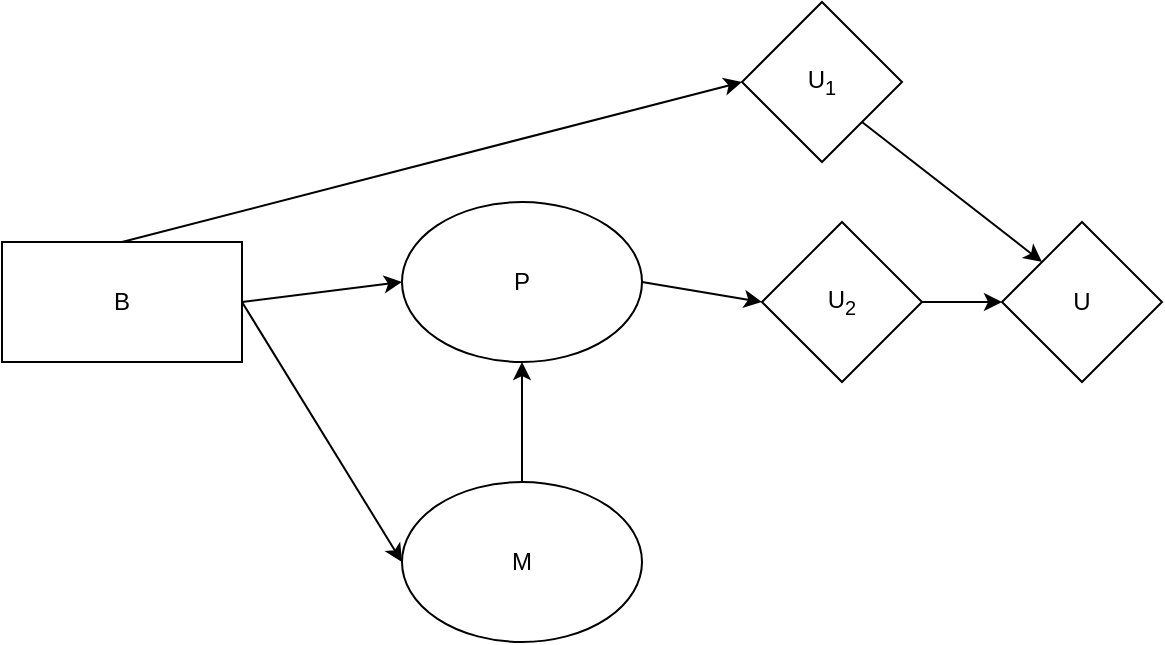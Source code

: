 <mxfile version="14.4.3" type="device"><diagram id="1ucZwXerYBlu7kH0Li07" name="Page-1"><mxGraphModel dx="946" dy="725" grid="1" gridSize="10" guides="1" tooltips="1" connect="1" arrows="1" fold="1" page="1" pageScale="1" pageWidth="827" pageHeight="1169" math="0" shadow="0"><root><mxCell id="0"/><mxCell id="1" parent="0"/><mxCell id="eJWiHpnyuxuMTedTgJG_-1" value="B" style="rounded=0;whiteSpace=wrap;html=1;" vertex="1" parent="1"><mxGeometry x="230" y="130" width="120" height="60" as="geometry"/></mxCell><mxCell id="eJWiHpnyuxuMTedTgJG_-2" value="P" style="ellipse;whiteSpace=wrap;html=1;" vertex="1" parent="1"><mxGeometry x="430" y="110" width="120" height="80" as="geometry"/></mxCell><mxCell id="eJWiHpnyuxuMTedTgJG_-3" value="M" style="ellipse;whiteSpace=wrap;html=1;" vertex="1" parent="1"><mxGeometry x="430" y="250" width="120" height="80" as="geometry"/></mxCell><mxCell id="eJWiHpnyuxuMTedTgJG_-4" value="U" style="rhombus;whiteSpace=wrap;html=1;" vertex="1" parent="1"><mxGeometry x="730" y="120" width="80" height="80" as="geometry"/></mxCell><mxCell id="eJWiHpnyuxuMTedTgJG_-5" value="U&lt;sub&gt;1&lt;/sub&gt;" style="rhombus;whiteSpace=wrap;html=1;" vertex="1" parent="1"><mxGeometry x="600" y="10" width="80" height="80" as="geometry"/></mxCell><mxCell id="eJWiHpnyuxuMTedTgJG_-6" value="U&lt;sub&gt;2&lt;/sub&gt;" style="rhombus;whiteSpace=wrap;html=1;" vertex="1" parent="1"><mxGeometry x="610" y="120" width="80" height="80" as="geometry"/></mxCell><mxCell id="eJWiHpnyuxuMTedTgJG_-7" value="" style="endArrow=classic;html=1;exitX=0.5;exitY=0;exitDx=0;exitDy=0;entryX=0.5;entryY=1;entryDx=0;entryDy=0;" edge="1" parent="1" source="eJWiHpnyuxuMTedTgJG_-3" target="eJWiHpnyuxuMTedTgJG_-2"><mxGeometry width="50" height="50" relative="1" as="geometry"><mxPoint x="380" y="410" as="sourcePoint"/><mxPoint x="430" y="360" as="targetPoint"/></mxGeometry></mxCell><mxCell id="eJWiHpnyuxuMTedTgJG_-8" value="" style="endArrow=classic;html=1;exitX=0.5;exitY=0;exitDx=0;exitDy=0;entryX=0;entryY=0.5;entryDx=0;entryDy=0;" edge="1" parent="1" source="eJWiHpnyuxuMTedTgJG_-1" target="eJWiHpnyuxuMTedTgJG_-5"><mxGeometry width="50" height="50" relative="1" as="geometry"><mxPoint x="310" y="360" as="sourcePoint"/><mxPoint x="360" y="310" as="targetPoint"/></mxGeometry></mxCell><mxCell id="eJWiHpnyuxuMTedTgJG_-9" value="" style="endArrow=classic;html=1;exitX=1;exitY=1;exitDx=0;exitDy=0;entryX=0;entryY=0;entryDx=0;entryDy=0;" edge="1" parent="1" source="eJWiHpnyuxuMTedTgJG_-5" target="eJWiHpnyuxuMTedTgJG_-4"><mxGeometry width="50" height="50" relative="1" as="geometry"><mxPoint x="320" y="370" as="sourcePoint"/><mxPoint x="370" y="320" as="targetPoint"/></mxGeometry></mxCell><mxCell id="eJWiHpnyuxuMTedTgJG_-10" value="" style="endArrow=classic;html=1;exitX=1;exitY=0.5;exitDx=0;exitDy=0;entryX=0;entryY=0.5;entryDx=0;entryDy=0;" edge="1" parent="1" source="eJWiHpnyuxuMTedTgJG_-6" target="eJWiHpnyuxuMTedTgJG_-4"><mxGeometry width="50" height="50" relative="1" as="geometry"><mxPoint x="330" y="380" as="sourcePoint"/><mxPoint x="380" y="330" as="targetPoint"/></mxGeometry></mxCell><mxCell id="eJWiHpnyuxuMTedTgJG_-11" value="" style="endArrow=classic;html=1;exitX=1;exitY=0.5;exitDx=0;exitDy=0;entryX=0;entryY=0.5;entryDx=0;entryDy=0;" edge="1" parent="1" source="eJWiHpnyuxuMTedTgJG_-2" target="eJWiHpnyuxuMTedTgJG_-6"><mxGeometry width="50" height="50" relative="1" as="geometry"><mxPoint x="340" y="390" as="sourcePoint"/><mxPoint x="390" y="340" as="targetPoint"/></mxGeometry></mxCell><mxCell id="eJWiHpnyuxuMTedTgJG_-12" value="" style="endArrow=classic;html=1;exitX=1;exitY=0.5;exitDx=0;exitDy=0;entryX=0;entryY=0.5;entryDx=0;entryDy=0;" edge="1" parent="1" source="eJWiHpnyuxuMTedTgJG_-1" target="eJWiHpnyuxuMTedTgJG_-2"><mxGeometry width="50" height="50" relative="1" as="geometry"><mxPoint x="389" y="245" as="sourcePoint"/><mxPoint x="439" y="195" as="targetPoint"/></mxGeometry></mxCell><mxCell id="eJWiHpnyuxuMTedTgJG_-13" value="" style="endArrow=classic;html=1;exitX=1;exitY=0.5;exitDx=0;exitDy=0;entryX=0;entryY=0.5;entryDx=0;entryDy=0;" edge="1" parent="1" source="eJWiHpnyuxuMTedTgJG_-1" target="eJWiHpnyuxuMTedTgJG_-3"><mxGeometry width="50" height="50" relative="1" as="geometry"><mxPoint x="360" y="410" as="sourcePoint"/><mxPoint x="410" y="360" as="targetPoint"/></mxGeometry></mxCell></root></mxGraphModel></diagram></mxfile>